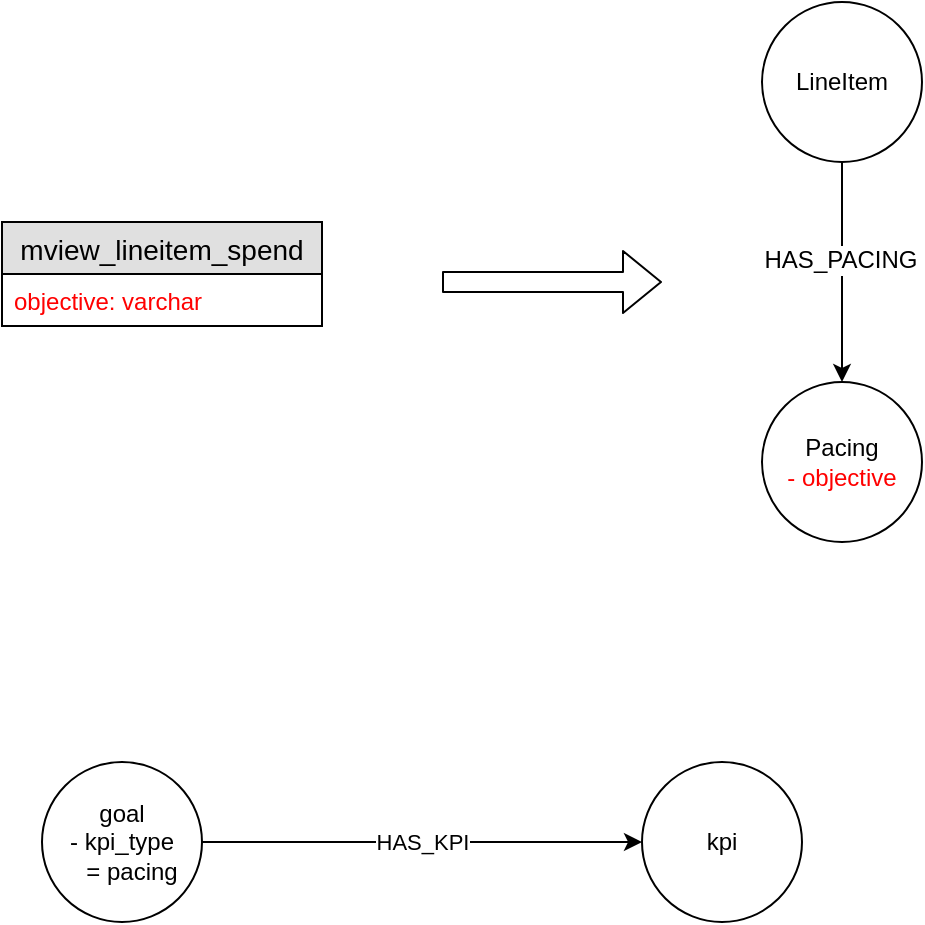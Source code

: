 <mxfile version="10.6.7" type="github"><diagram id="lUncqJzAXqKCwH1Ib2i0" name="Page-1"><mxGraphModel dx="1377" dy="677" grid="1" gridSize="10" guides="1" tooltips="1" connect="1" arrows="1" fold="1" page="1" pageScale="1" pageWidth="850" pageHeight="1100" math="0" shadow="0"><root><mxCell id="0"/><mxCell id="1" parent="0"/><mxCell id="H24Y9350teO9QMu0j2g7-3" style="rounded=0;orthogonalLoop=1;jettySize=auto;html=1;" parent="1" source="H24Y9350teO9QMu0j2g7-1" target="H24Y9350teO9QMu0j2g7-2" edge="1"><mxGeometry relative="1" as="geometry"/></mxCell><mxCell id="H24Y9350teO9QMu0j2g7-4" value="HAS_PACING" style="text;html=1;resizable=0;points=[];align=center;verticalAlign=middle;labelBackgroundColor=#ffffff;" parent="H24Y9350teO9QMu0j2g7-3" vertex="1" connectable="0"><mxGeometry x="-0.117" y="-1" relative="1" as="geometry"><mxPoint as="offset"/></mxGeometry></mxCell><mxCell id="H24Y9350teO9QMu0j2g7-1" value="LineItem" style="ellipse;whiteSpace=wrap;html=1;aspect=fixed;" parent="1" vertex="1"><mxGeometry x="490" y="60" width="80" height="80" as="geometry"/></mxCell><mxCell id="H24Y9350teO9QMu0j2g7-2" value="Pacing&lt;br&gt;&lt;font color=&quot;#ff0000&quot;&gt;- objective&lt;/font&gt;&lt;br&gt;" style="ellipse;whiteSpace=wrap;html=1;aspect=fixed;" parent="1" vertex="1"><mxGeometry x="490" y="250" width="80" height="80" as="geometry"/></mxCell><mxCell id="H24Y9350teO9QMu0j2g7-5" value="mview_lineitem_spend" style="swimlane;fontStyle=0;childLayout=stackLayout;horizontal=1;startSize=26;fillColor=#e0e0e0;horizontalStack=0;resizeParent=1;resizeParentMax=0;resizeLast=0;collapsible=1;marginBottom=0;swimlaneFillColor=#ffffff;align=center;fontSize=14;" parent="1" vertex="1"><mxGeometry x="110" y="170" width="160" height="52" as="geometry"/></mxCell><mxCell id="H24Y9350teO9QMu0j2g7-6" value="objective: varchar" style="text;strokeColor=none;fillColor=none;spacingLeft=4;spacingRight=4;overflow=hidden;rotatable=0;points=[[0,0.5],[1,0.5]];portConstraint=eastwest;fontSize=12;fontColor=#FF0000;" parent="H24Y9350teO9QMu0j2g7-5" vertex="1"><mxGeometry y="26" width="160" height="26" as="geometry"/></mxCell><mxCell id="H24Y9350teO9QMu0j2g7-9" value="" style="shape=flexArrow;endArrow=classic;html=1;" parent="1" edge="1"><mxGeometry width="50" height="50" relative="1" as="geometry"><mxPoint x="330" y="200" as="sourcePoint"/><mxPoint x="440" y="200" as="targetPoint"/></mxGeometry></mxCell><mxCell id="yq9JTGdJAt4QEh75MBA2-3" value="HAS_KPI" style="edgeStyle=orthogonalEdgeStyle;rounded=0;orthogonalLoop=1;jettySize=auto;html=1;" edge="1" parent="1" source="yq9JTGdJAt4QEh75MBA2-1" target="yq9JTGdJAt4QEh75MBA2-2"><mxGeometry relative="1" as="geometry"/></mxCell><mxCell id="yq9JTGdJAt4QEh75MBA2-1" value="goal&lt;br&gt;- kpi_type&lt;br&gt;&amp;nbsp; &amp;nbsp;= pacing&lt;br&gt;" style="ellipse;whiteSpace=wrap;html=1;aspect=fixed;" vertex="1" parent="1"><mxGeometry x="130" y="440" width="80" height="80" as="geometry"/></mxCell><mxCell id="yq9JTGdJAt4QEh75MBA2-2" value="kpi" style="ellipse;whiteSpace=wrap;html=1;aspect=fixed;" vertex="1" parent="1"><mxGeometry x="430" y="440" width="80" height="80" as="geometry"/></mxCell></root></mxGraphModel></diagram></mxfile>